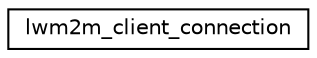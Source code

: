 digraph "Graphical Class Hierarchy"
{
 // LATEX_PDF_SIZE
  edge [fontname="Helvetica",fontsize="10",labelfontname="Helvetica",labelfontsize="10"];
  node [fontname="Helvetica",fontsize="10",shape=record];
  rankdir="LR";
  Node0 [label="lwm2m_client_connection",height=0.2,width=0.4,color="black", fillcolor="white", style="filled",URL="$structlwm2m__client__connection.html",tooltip="Connection to server descriptor."];
}
